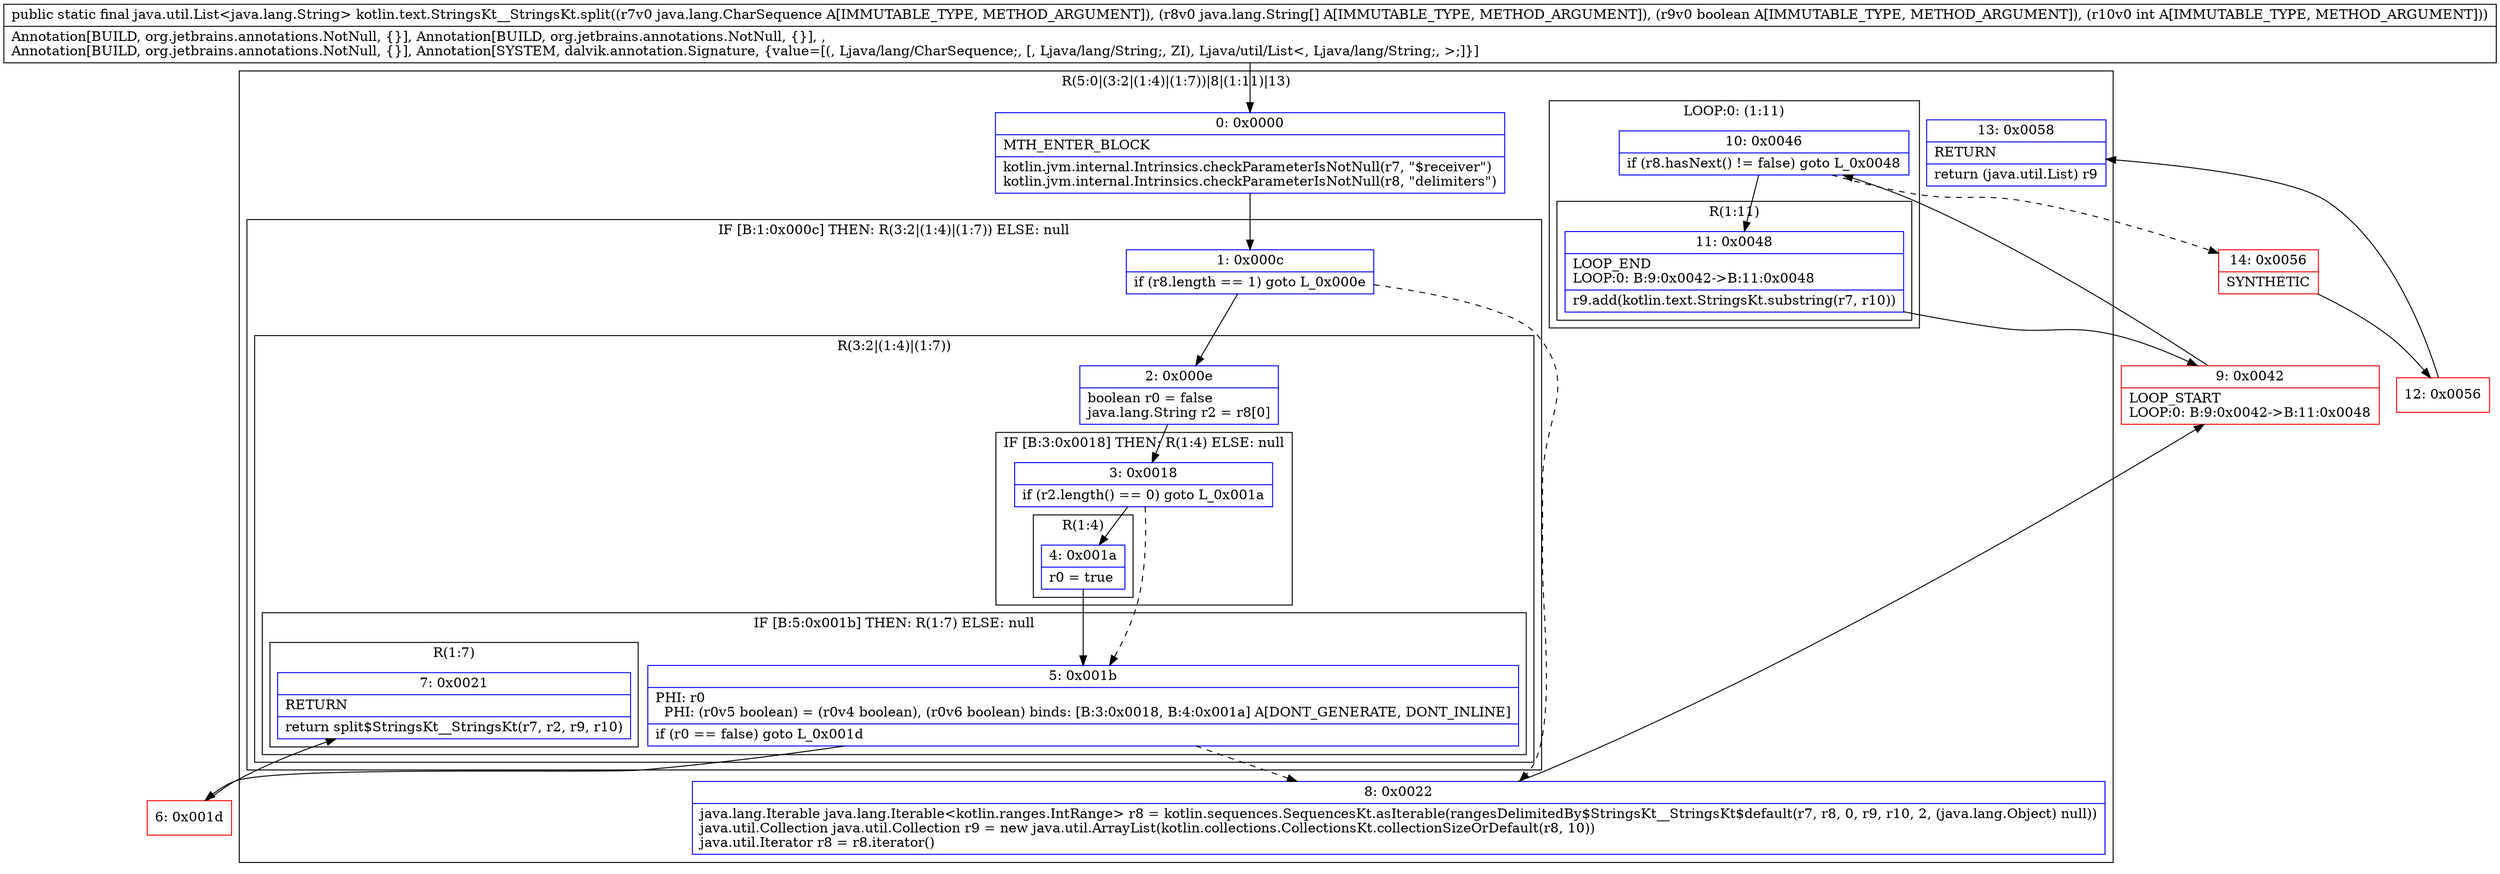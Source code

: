 digraph "CFG forkotlin.text.StringsKt__StringsKt.split(Ljava\/lang\/CharSequence;[Ljava\/lang\/String;ZI)Ljava\/util\/List;" {
subgraph cluster_Region_1224405124 {
label = "R(5:0|(3:2|(1:4)|(1:7))|8|(1:11)|13)";
node [shape=record,color=blue];
Node_0 [shape=record,label="{0\:\ 0x0000|MTH_ENTER_BLOCK\l|kotlin.jvm.internal.Intrinsics.checkParameterIsNotNull(r7, \"$receiver\")\lkotlin.jvm.internal.Intrinsics.checkParameterIsNotNull(r8, \"delimiters\")\l}"];
subgraph cluster_IfRegion_420941062 {
label = "IF [B:1:0x000c] THEN: R(3:2|(1:4)|(1:7)) ELSE: null";
node [shape=record,color=blue];
Node_1 [shape=record,label="{1\:\ 0x000c|if (r8.length == 1) goto L_0x000e\l}"];
subgraph cluster_Region_886191260 {
label = "R(3:2|(1:4)|(1:7))";
node [shape=record,color=blue];
Node_2 [shape=record,label="{2\:\ 0x000e|boolean r0 = false\ljava.lang.String r2 = r8[0]\l}"];
subgraph cluster_IfRegion_1655538101 {
label = "IF [B:3:0x0018] THEN: R(1:4) ELSE: null";
node [shape=record,color=blue];
Node_3 [shape=record,label="{3\:\ 0x0018|if (r2.length() == 0) goto L_0x001a\l}"];
subgraph cluster_Region_628666954 {
label = "R(1:4)";
node [shape=record,color=blue];
Node_4 [shape=record,label="{4\:\ 0x001a|r0 = true\l}"];
}
}
subgraph cluster_IfRegion_974719153 {
label = "IF [B:5:0x001b] THEN: R(1:7) ELSE: null";
node [shape=record,color=blue];
Node_5 [shape=record,label="{5\:\ 0x001b|PHI: r0 \l  PHI: (r0v5 boolean) = (r0v4 boolean), (r0v6 boolean) binds: [B:3:0x0018, B:4:0x001a] A[DONT_GENERATE, DONT_INLINE]\l|if (r0 == false) goto L_0x001d\l}"];
subgraph cluster_Region_1207844776 {
label = "R(1:7)";
node [shape=record,color=blue];
Node_7 [shape=record,label="{7\:\ 0x0021|RETURN\l|return split$StringsKt__StringsKt(r7, r2, r9, r10)\l}"];
}
}
}
}
Node_8 [shape=record,label="{8\:\ 0x0022|java.lang.Iterable java.lang.Iterable\<kotlin.ranges.IntRange\> r8 = kotlin.sequences.SequencesKt.asIterable(rangesDelimitedBy$StringsKt__StringsKt$default(r7, r8, 0, r9, r10, 2, (java.lang.Object) null))\ljava.util.Collection java.util.Collection r9 = new java.util.ArrayList(kotlin.collections.CollectionsKt.collectionSizeOrDefault(r8, 10))\ljava.util.Iterator r8 = r8.iterator()\l}"];
subgraph cluster_LoopRegion_1030445541 {
label = "LOOP:0: (1:11)";
node [shape=record,color=blue];
Node_10 [shape=record,label="{10\:\ 0x0046|if (r8.hasNext() != false) goto L_0x0048\l}"];
subgraph cluster_Region_910023221 {
label = "R(1:11)";
node [shape=record,color=blue];
Node_11 [shape=record,label="{11\:\ 0x0048|LOOP_END\lLOOP:0: B:9:0x0042\-\>B:11:0x0048\l|r9.add(kotlin.text.StringsKt.substring(r7, r10))\l}"];
}
}
Node_13 [shape=record,label="{13\:\ 0x0058|RETURN\l|return (java.util.List) r9\l}"];
}
Node_6 [shape=record,color=red,label="{6\:\ 0x001d}"];
Node_9 [shape=record,color=red,label="{9\:\ 0x0042|LOOP_START\lLOOP:0: B:9:0x0042\-\>B:11:0x0048\l}"];
Node_12 [shape=record,color=red,label="{12\:\ 0x0056}"];
Node_14 [shape=record,color=red,label="{14\:\ 0x0056|SYNTHETIC\l}"];
MethodNode[shape=record,label="{public static final java.util.List\<java.lang.String\> kotlin.text.StringsKt__StringsKt.split((r7v0 java.lang.CharSequence A[IMMUTABLE_TYPE, METHOD_ARGUMENT]), (r8v0 java.lang.String[] A[IMMUTABLE_TYPE, METHOD_ARGUMENT]), (r9v0 boolean A[IMMUTABLE_TYPE, METHOD_ARGUMENT]), (r10v0 int A[IMMUTABLE_TYPE, METHOD_ARGUMENT]))  | Annotation[BUILD, org.jetbrains.annotations.NotNull, \{\}], Annotation[BUILD, org.jetbrains.annotations.NotNull, \{\}], , \lAnnotation[BUILD, org.jetbrains.annotations.NotNull, \{\}], Annotation[SYSTEM, dalvik.annotation.Signature, \{value=[(, Ljava\/lang\/CharSequence;, [, Ljava\/lang\/String;, ZI), Ljava\/util\/List\<, Ljava\/lang\/String;, \>;]\}]\l}"];
MethodNode -> Node_0;
Node_0 -> Node_1;
Node_1 -> Node_2;
Node_1 -> Node_8[style=dashed];
Node_2 -> Node_3;
Node_3 -> Node_4;
Node_3 -> Node_5[style=dashed];
Node_4 -> Node_5;
Node_5 -> Node_6;
Node_5 -> Node_8[style=dashed];
Node_8 -> Node_9;
Node_10 -> Node_11;
Node_10 -> Node_14[style=dashed];
Node_11 -> Node_9;
Node_6 -> Node_7;
Node_9 -> Node_10;
Node_12 -> Node_13;
Node_14 -> Node_12;
}

